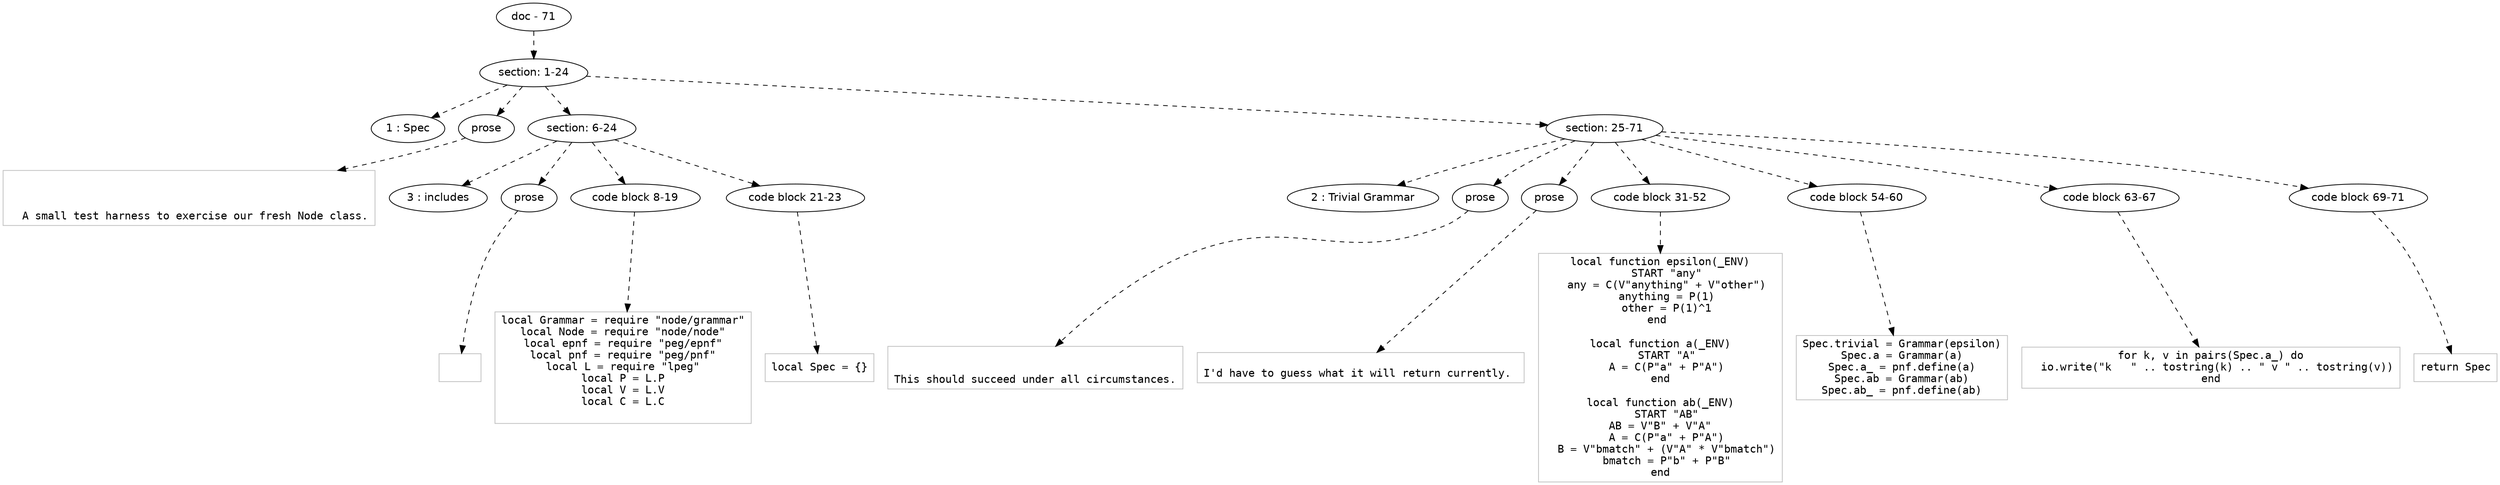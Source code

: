 digraph hierarchy {

node [fontname=Helvetica]
edge [style=dashed]

doc_0 [label="doc - 71"]


doc_0 -> { section_1}
{rank=same; section_1}

section_1 [label="section: 1-24"]


section_1 -> { header_2 prose_3 section_4 section_5}
{rank=same; header_2 prose_3 section_4 section_5}

header_2 [label="1 : Spec"]

prose_3 [label="prose"]

section_4 [label="section: 6-24"]

section_5 [label="section: 25-71"]


prose_3 -> leaf_6
leaf_6  [color=Gray,shape=rectangle,fontname=Inconsolata,label="


  A small test harness to exercise our fresh Node class.
"]
section_4 -> { header_7 prose_8 codeblock_9 codeblock_10}
{rank=same; header_7 prose_8 codeblock_9 codeblock_10}

header_7 [label="3 : includes"]

prose_8 [label="prose"]

codeblock_9 [label="code block 8-19"]

codeblock_10 [label="code block 21-23"]


prose_8 -> leaf_11
leaf_11  [color=Gray,shape=rectangle,fontname=Inconsolata,label="
"]
codeblock_9 -> leaf_12
leaf_12  [color=Gray,shape=rectangle,fontname=Inconsolata,label="local Grammar = require \"node/grammar\"
local Node = require \"node/node\"
local epnf = require \"peg/epnf\"
local pnf = require \"peg/pnf\"
local L = require \"lpeg\"
local P = L.P
local V = L.V
local C = L.C

"]
codeblock_10 -> leaf_13
leaf_13  [color=Gray,shape=rectangle,fontname=Inconsolata,label="local Spec = {}"]
section_5 -> { header_14 prose_15 prose_16 codeblock_17 codeblock_18 codeblock_19 codeblock_20}
{rank=same; header_14 prose_15 prose_16 codeblock_17 codeblock_18 codeblock_19 codeblock_20}

header_14 [label="2 : Trivial Grammar"]

prose_15 [label="prose"]

prose_16 [label="prose"]

codeblock_17 [label="code block 31-52"]

codeblock_18 [label="code block 54-60"]

codeblock_19 [label="code block 63-67"]

codeblock_20 [label="code block 69-71"]


prose_15 -> leaf_21
leaf_21  [color=Gray,shape=rectangle,fontname=Inconsolata,label="

This should succeed under all circumstances.
"]
prose_16 -> leaf_22
leaf_22  [color=Gray,shape=rectangle,fontname=Inconsolata,label="
I'd have to guess what it will return currently. 
"]
codeblock_17 -> leaf_23
leaf_23  [color=Gray,shape=rectangle,fontname=Inconsolata,label="local function epsilon(_ENV)
  START \"any\"
  any = C(V\"anything\" + V\"other\")
  anything = P(1)
  other = P(1)^1
end 

local function a(_ENV)
  START \"A\"
  A = C(P\"a\" + P\"A\")
end

local function ab(_ENV)
  START \"AB\"
  AB = V\"B\" + V\"A\"  
  A = C(P\"a\" + P\"A\")
  B = V\"bmatch\" + (V\"A\" * V\"bmatch\")
  bmatch = P\"b\" + P\"B\"
end
"]
codeblock_18 -> leaf_24
leaf_24  [color=Gray,shape=rectangle,fontname=Inconsolata,label="Spec.trivial = Grammar(epsilon)
Spec.a = Grammar(a)
Spec.a_ = pnf.define(a)
Spec.ab = Grammar(ab)
Spec.ab_ = pnf.define(ab)"]
codeblock_19 -> leaf_25
leaf_25  [color=Gray,shape=rectangle,fontname=Inconsolata,label="for k, v in pairs(Spec.a_) do
  io.write(\"k   \" .. tostring(k) .. \" v \" .. tostring(v))
end"]
codeblock_20 -> leaf_26
leaf_26  [color=Gray,shape=rectangle,fontname=Inconsolata,label="return Spec"]

}
